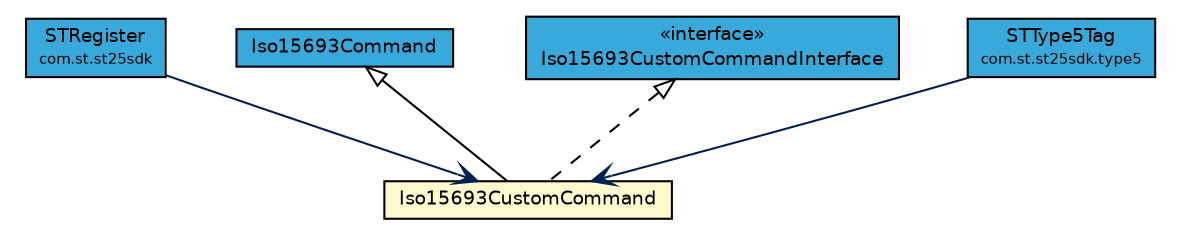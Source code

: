 #!/usr/local/bin/dot
#
# Class diagram 
# Generated by UMLGraph version R5_7_2-3-gee82a7 (http://www.umlgraph.org/)
#

digraph G {
	edge [fontname="Helvetica",fontsize=10,labelfontname="Helvetica",labelfontsize=10];
	node [fontname="Helvetica",fontsize=10,shape=plaintext];
	nodesep=0.25;
	ranksep=0.5;
	// com.st.st25sdk.STRegister
	c6549 [label=<<table title="com.st.st25sdk.STRegister" border="0" cellborder="1" cellspacing="0" cellpadding="2" port="p" bgcolor="#39a9dc" href="../STRegister.html">
		<tr><td><table border="0" cellspacing="0" cellpadding="1">
<tr><td align="center" balign="center"> STRegister </td></tr>
<tr><td align="center" balign="center"><font point-size="7.0"> com.st.st25sdk </font></td></tr>
		</table></td></tr>
		</table>>, URL="../STRegister.html", fontname="Helvetica", fontcolor="black", fontsize=9.0];
	// com.st.st25sdk.command.Iso15693Command
	c6577 [label=<<table title="com.st.st25sdk.command.Iso15693Command" border="0" cellborder="1" cellspacing="0" cellpadding="2" port="p" bgcolor="#39a9dc" href="./Iso15693Command.html">
		<tr><td><table border="0" cellspacing="0" cellpadding="1">
<tr><td align="center" balign="center"> Iso15693Command </td></tr>
		</table></td></tr>
		</table>>, URL="./Iso15693Command.html", fontname="Helvetica", fontcolor="black", fontsize=9.0];
	// com.st.st25sdk.command.Iso15693CustomCommandInterface
	c6587 [label=<<table title="com.st.st25sdk.command.Iso15693CustomCommandInterface" border="0" cellborder="1" cellspacing="0" cellpadding="2" port="p" bgcolor="#39a9dc" href="./Iso15693CustomCommandInterface.html">
		<tr><td><table border="0" cellspacing="0" cellpadding="1">
<tr><td align="center" balign="center"> &#171;interface&#187; </td></tr>
<tr><td align="center" balign="center"> Iso15693CustomCommandInterface </td></tr>
		</table></td></tr>
		</table>>, URL="./Iso15693CustomCommandInterface.html", fontname="Helvetica", fontcolor="black", fontsize=9.0];
	// com.st.st25sdk.command.Iso15693CustomCommand
	c6596 [label=<<table title="com.st.st25sdk.command.Iso15693CustomCommand" border="0" cellborder="1" cellspacing="0" cellpadding="2" port="p" bgcolor="lemonChiffon" href="./Iso15693CustomCommand.html">
		<tr><td><table border="0" cellspacing="0" cellpadding="1">
<tr><td align="center" balign="center"> Iso15693CustomCommand </td></tr>
		</table></td></tr>
		</table>>, URL="./Iso15693CustomCommand.html", fontname="Helvetica", fontcolor="black", fontsize=9.0];
	// com.st.st25sdk.type5.STType5Tag
	c6663 [label=<<table title="com.st.st25sdk.type5.STType5Tag" border="0" cellborder="1" cellspacing="0" cellpadding="2" port="p" bgcolor="#39a9dc" href="../type5/STType5Tag.html">
		<tr><td><table border="0" cellspacing="0" cellpadding="1">
<tr><td align="center" balign="center"> STType5Tag </td></tr>
<tr><td align="center" balign="center"><font point-size="7.0"> com.st.st25sdk.type5 </font></td></tr>
		</table></td></tr>
		</table>>, URL="../type5/STType5Tag.html", fontname="Helvetica", fontcolor="black", fontsize=9.0];
	//com.st.st25sdk.command.Iso15693CustomCommand extends com.st.st25sdk.command.Iso15693Command
	c6577:p -> c6596:p [dir=back,arrowtail=empty];
	//com.st.st25sdk.command.Iso15693CustomCommand implements com.st.st25sdk.command.Iso15693CustomCommandInterface
	c6587:p -> c6596:p [dir=back,arrowtail=empty,style=dashed];
	// com.st.st25sdk.STRegister NAVASSOC com.st.st25sdk.command.Iso15693CustomCommand
	c6549:p -> c6596:p [taillabel="", label="", headlabel="", fontname="Helvetica", fontcolor="#002052", fontsize=10.0, color="#002052", arrowhead=open];
	// com.st.st25sdk.type5.STType5Tag NAVASSOC com.st.st25sdk.command.Iso15693CustomCommand
	c6663:p -> c6596:p [taillabel="", label="", headlabel="", fontname="Helvetica", fontcolor="#002052", fontsize=10.0, color="#002052", arrowhead=open];
}

